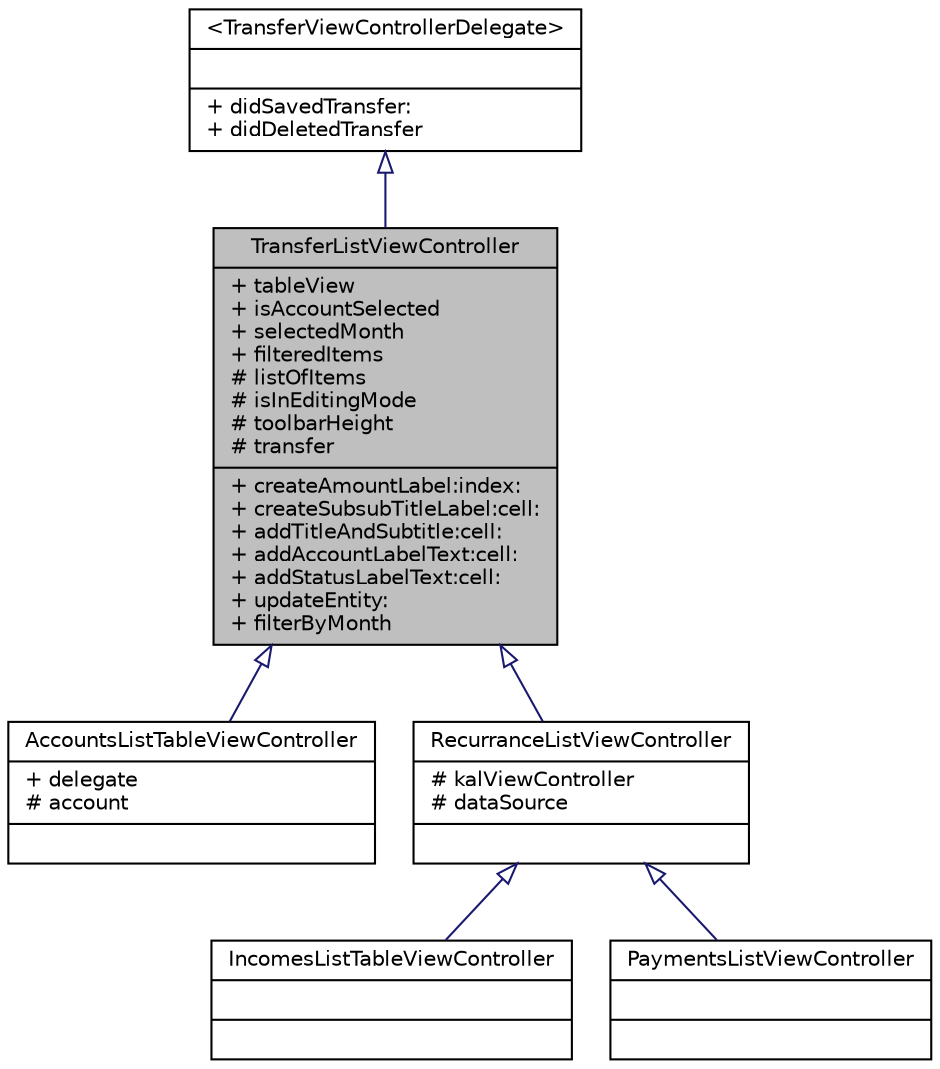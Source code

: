 digraph G
{
  edge [fontname="Helvetica",fontsize="10",labelfontname="Helvetica",labelfontsize="10"];
  node [fontname="Helvetica",fontsize="10",shape=record];
  Node1 [label="{TransferListViewController\n|+ tableView\l+ isAccountSelected\l+ selectedMonth\l+ filteredItems\l# listOfItems\l# isInEditingMode\l# toolbarHeight\l# transfer\l|+ createAmountLabel:index:\l+ createSubsubTitleLabel:cell:\l+ addTitleAndSubtitle:cell:\l+ addAccountLabelText:cell:\l+ addStatusLabelText:cell:\l+ updateEntity:\l+ filterByMonth\l}",height=0.2,width=0.4,color="black", fillcolor="grey75", style="filled" fontcolor="black"];
  Node2 -> Node1 [dir=back,color="midnightblue",fontsize="10",style="solid",arrowtail="empty",fontname="Helvetica"];
  Node2 [label="{\<TransferViewControllerDelegate\>\n||+ didSavedTransfer:\l+ didDeletedTransfer\l}",height=0.2,width=0.4,color="black", fillcolor="white", style="filled",URL="$protocol_transfer_view_controller_delegate-p.html",tooltip="handles operations within transfer view controller"];
  Node1 -> Node3 [dir=back,color="midnightblue",fontsize="10",style="solid",arrowtail="empty",fontname="Helvetica"];
  Node3 [label="{AccountsListTableViewController\n|+ delegate\l# account\l|}",height=0.2,width=0.4,color="black", fillcolor="white", style="filled",URL="$interface_accounts_list_table_view_controller.html",tooltip="AccountListTableViewController class is responsible for displaying and removing accounts list..."];
  Node1 -> Node4 [dir=back,color="midnightblue",fontsize="10",style="solid",arrowtail="empty",fontname="Helvetica"];
  Node4 [label="{RecurranceListViewController\n|# kalViewController\l# dataSource\l|}",height=0.2,width=0.4,color="black", fillcolor="white", style="filled",URL="$interface_recurrance_list_view_controller.html",tooltip="Used for showing list view and calendar for recurring objects."];
  Node4 -> Node5 [dir=back,color="midnightblue",fontsize="10",style="solid",arrowtail="empty",fontname="Helvetica"];
  Node5 [label="{IncomesListTableViewController\n||}",height=0.2,width=0.4,color="black", fillcolor="white", style="filled",URL="$interface_incomes_list_table_view_controller.html",tooltip="IncomesListTableViewController class. This class is responsible for displaying all incomes..."];
  Node4 -> Node6 [dir=back,color="midnightblue",fontsize="10",style="solid",arrowtail="empty",fontname="Helvetica"];
  Node6 [label="{PaymentsListViewController\n||}",height=0.2,width=0.4,color="black", fillcolor="white", style="filled",URL="$interface_payments_list_view_controller.html",tooltip="The class is used to display the list of payments both in the list view and calendar view..."];
}
